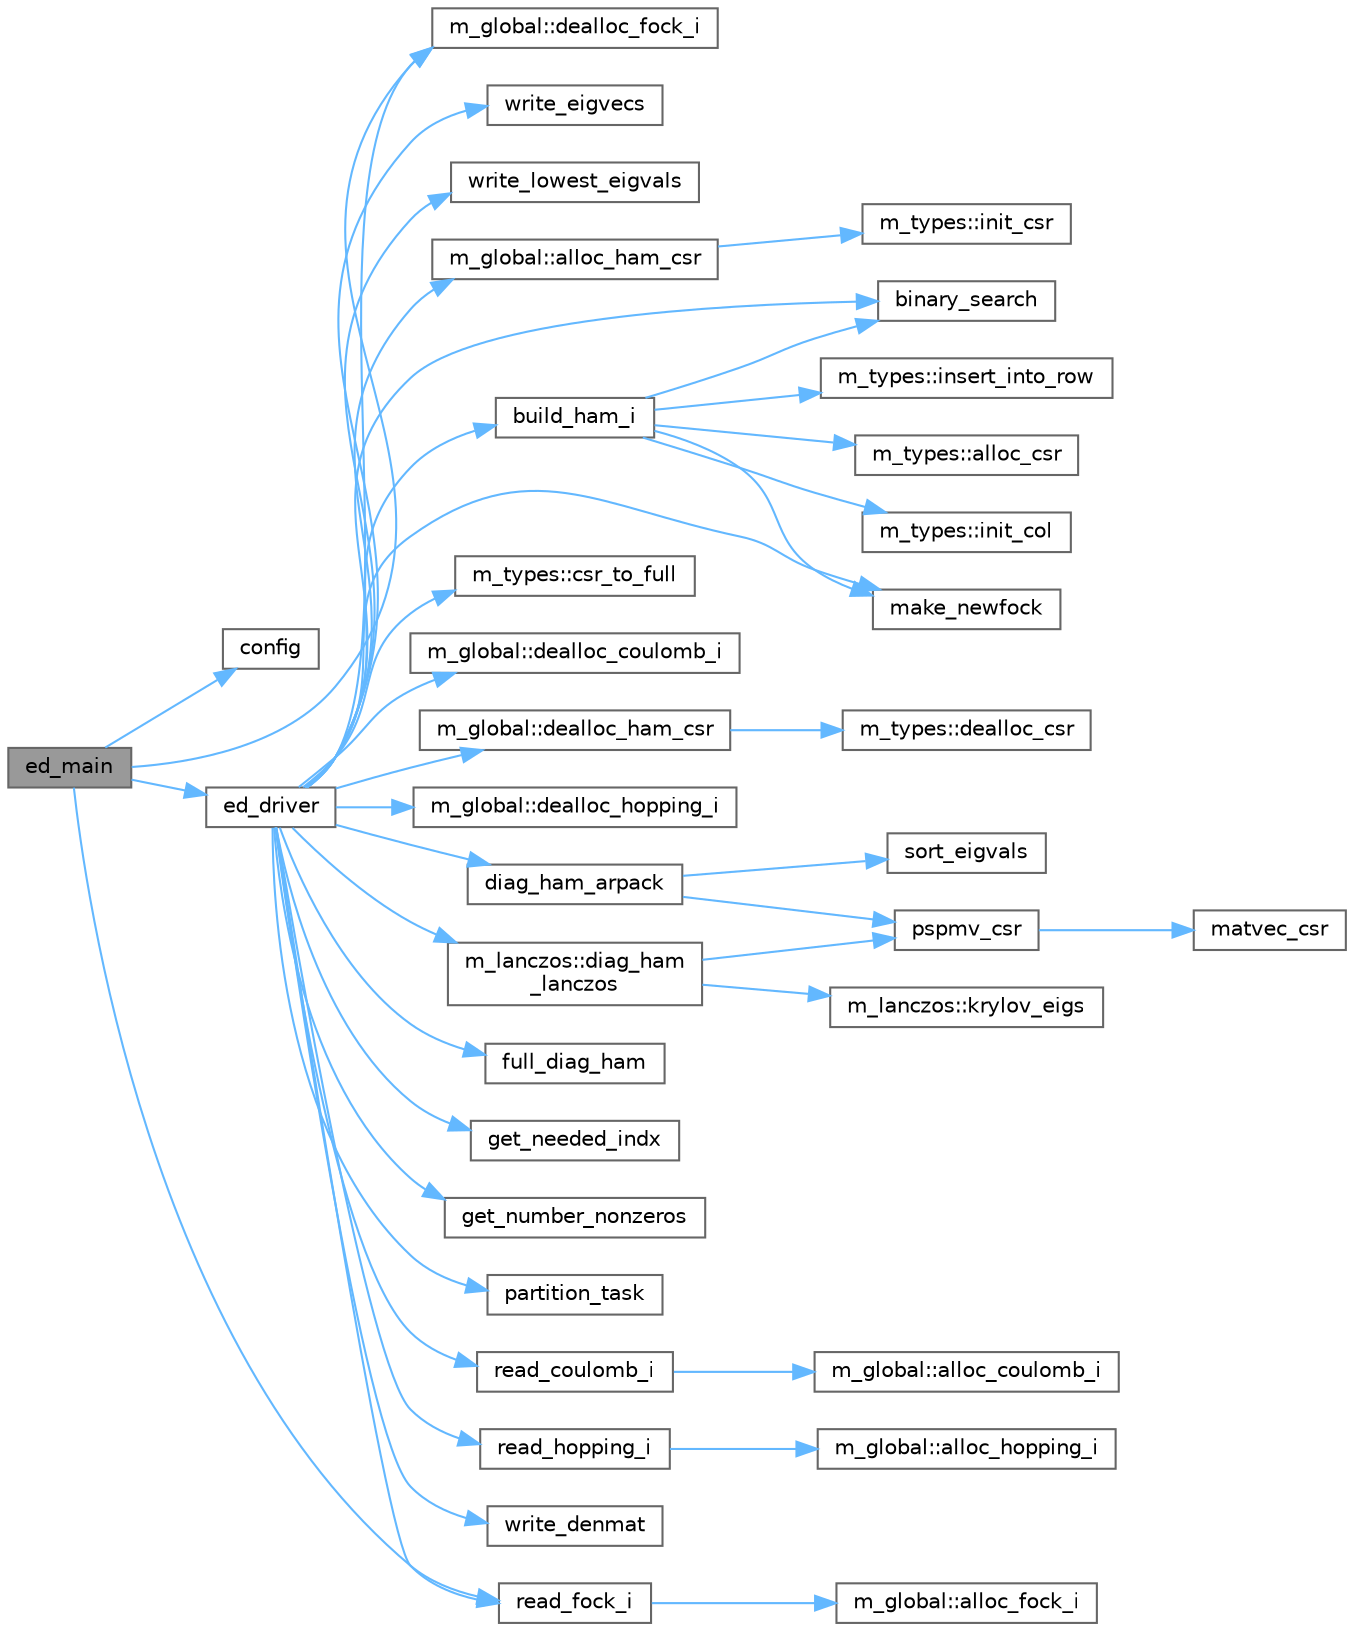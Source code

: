 digraph "ed_main"
{
 // LATEX_PDF_SIZE
  bgcolor="transparent";
  edge [fontname=Helvetica,fontsize=10,labelfontname=Helvetica,labelfontsize=10];
  node [fontname=Helvetica,fontsize=10,shape=box,height=0.2,width=0.4];
  rankdir="LR";
  Node1 [label="ed_main",height=0.2,width=0.4,color="gray40", fillcolor="grey60", style="filled", fontcolor="black",tooltip=" "];
  Node1 -> Node2 [color="steelblue1",style="solid"];
  Node2 [label="config",height=0.2,width=0.4,color="grey40", fillcolor="white", style="filled",URL="$io_8f90.html#ad477686ee760c61aabf02b2a025d1c00",tooltip=" "];
  Node1 -> Node3 [color="steelblue1",style="solid"];
  Node3 [label="m_global::dealloc_fock_i",height=0.2,width=0.4,color="grey40", fillcolor="white", style="filled",URL="$namespacem__global.html#aae0e281be12d46d02c1ffe5a09dff595",tooltip=" "];
  Node1 -> Node4 [color="steelblue1",style="solid"];
  Node4 [label="ed_driver",height=0.2,width=0.4,color="grey40", fillcolor="white", style="filled",URL="$ed__driver_8f90.html#a5706bd8bee60960fe8166de1870e47da",tooltip=" "];
  Node4 -> Node5 [color="steelblue1",style="solid"];
  Node5 [label="m_global::alloc_ham_csr",height=0.2,width=0.4,color="grey40", fillcolor="white", style="filled",URL="$namespacem__global.html#ac486dee39def24accd8484ff5c10f398",tooltip=" "];
  Node5 -> Node6 [color="steelblue1",style="solid"];
  Node6 [label="m_types::init_csr",height=0.2,width=0.4,color="grey40", fillcolor="white", style="filled",URL="$namespacem__types.html#a6fb75dff3efeb5e521c895f53b6bada8",tooltip=" "];
  Node4 -> Node7 [color="steelblue1",style="solid"];
  Node7 [label="binary_search",height=0.2,width=0.4,color="grey40", fillcolor="white", style="filled",URL="$utils_8f90.html#a93cc6914826eeda664bc64e4fa9cf5b6",tooltip=" "];
  Node4 -> Node8 [color="steelblue1",style="solid"];
  Node8 [label="build_ham_i",height=0.2,width=0.4,color="grey40", fillcolor="white", style="filled",URL="$ham_8f90.html#ade3ceb66467698b2fbc3cf275038e65f",tooltip=" "];
  Node8 -> Node9 [color="steelblue1",style="solid"];
  Node9 [label="m_types::alloc_csr",height=0.2,width=0.4,color="grey40", fillcolor="white", style="filled",URL="$namespacem__types.html#afa72812b21ac35564e90fb4e6b6a1823",tooltip=" "];
  Node8 -> Node7 [color="steelblue1",style="solid"];
  Node8 -> Node10 [color="steelblue1",style="solid"];
  Node10 [label="m_types::init_col",height=0.2,width=0.4,color="grey40", fillcolor="white", style="filled",URL="$namespacem__types.html#abd0ca5d73afb35c07d0d4adba445c6e8",tooltip=" "];
  Node8 -> Node11 [color="steelblue1",style="solid"];
  Node11 [label="m_types::insert_into_row",height=0.2,width=0.4,color="grey40", fillcolor="white", style="filled",URL="$namespacem__types.html#aec8d2008c4e184ec95db90ef2c9b2f36",tooltip=" "];
  Node8 -> Node12 [color="steelblue1",style="solid"];
  Node12 [label="make_newfock",height=0.2,width=0.4,color="grey40", fillcolor="white", style="filled",URL="$fock_8f90.html#a9289a6cfa0326c767c00a2ebb924e090",tooltip=" "];
  Node4 -> Node13 [color="steelblue1",style="solid"];
  Node13 [label="m_types::csr_to_full",height=0.2,width=0.4,color="grey40", fillcolor="white", style="filled",URL="$namespacem__types.html#a7f3bc30609b2ec6ee3fc6d7a3a773f64",tooltip=" "];
  Node4 -> Node14 [color="steelblue1",style="solid"];
  Node14 [label="m_global::dealloc_coulomb_i",height=0.2,width=0.4,color="grey40", fillcolor="white", style="filled",URL="$namespacem__global.html#a203a6977348493152adaff209b7bedf3",tooltip=" "];
  Node4 -> Node3 [color="steelblue1",style="solid"];
  Node4 -> Node15 [color="steelblue1",style="solid"];
  Node15 [label="m_global::dealloc_ham_csr",height=0.2,width=0.4,color="grey40", fillcolor="white", style="filled",URL="$namespacem__global.html#ae85787bd403e20fbfdea52a52ee71bbf",tooltip=" "];
  Node15 -> Node16 [color="steelblue1",style="solid"];
  Node16 [label="m_types::dealloc_csr",height=0.2,width=0.4,color="grey40", fillcolor="white", style="filled",URL="$namespacem__types.html#a42410e788a922622a857175aff3ba80e",tooltip=" "];
  Node4 -> Node17 [color="steelblue1",style="solid"];
  Node17 [label="m_global::dealloc_hopping_i",height=0.2,width=0.4,color="grey40", fillcolor="white", style="filled",URL="$namespacem__global.html#ab7241f1d9a1580a890c29583b227863e",tooltip=" "];
  Node4 -> Node18 [color="steelblue1",style="solid"];
  Node18 [label="diag_ham_arpack",height=0.2,width=0.4,color="grey40", fillcolor="white", style="filled",URL="$arpack_8f90.html#a51fff9de16f75ce1a28a479784615222",tooltip="Use parallel arpack to find a few lowest eigenstates of a large sparse Hamiltonian."];
  Node18 -> Node19 [color="steelblue1",style="solid"];
  Node19 [label="pspmv_csr",height=0.2,width=0.4,color="grey40", fillcolor="white", style="filled",URL="$spmv_8f90.html#a47c3d20e0ee5069ec953cf38a88660a9",tooltip=" "];
  Node19 -> Node20 [color="steelblue1",style="solid"];
  Node20 [label="matvec_csr",height=0.2,width=0.4,color="grey40", fillcolor="white", style="filled",URL="$spmv_8f90.html#a11a5912cf5999eee051513ecb31e6196",tooltip=" "];
  Node18 -> Node21 [color="steelblue1",style="solid"];
  Node21 [label="sort_eigvals",height=0.2,width=0.4,color="grey40", fillcolor="white", style="filled",URL="$utils_8f90.html#af15b4162539239a5bafa53b4ebf64115",tooltip=" "];
  Node4 -> Node22 [color="steelblue1",style="solid"];
  Node22 [label="m_lanczos::diag_ham\l_lanczos",height=0.2,width=0.4,color="grey40", fillcolor="white", style="filled",URL="$namespacem__lanczos.html#aed0cc19d3bbbb20cd6bb7065dd374050",tooltip=" "];
  Node22 -> Node23 [color="steelblue1",style="solid"];
  Node23 [label="m_lanczos::krylov_eigs",height=0.2,width=0.4,color="grey40", fillcolor="white", style="filled",URL="$namespacem__lanczos.html#a7d0da944adb4fd1a2676437f36c9599a",tooltip=" "];
  Node22 -> Node19 [color="steelblue1",style="solid"];
  Node4 -> Node24 [color="steelblue1",style="solid"];
  Node24 [label="full_diag_ham",height=0.2,width=0.4,color="grey40", fillcolor="white", style="filled",URL="$full__diag_8f90.html#a3435e3ee3d1006ed91bead332444a90a",tooltip=" "];
  Node4 -> Node25 [color="steelblue1",style="solid"];
  Node25 [label="get_needed_indx",height=0.2,width=0.4,color="grey40", fillcolor="white", style="filled",URL="$utils_8f90.html#aa7bc34ed020633677cc319cec33a321d",tooltip=" "];
  Node4 -> Node26 [color="steelblue1",style="solid"];
  Node26 [label="get_number_nonzeros",height=0.2,width=0.4,color="grey40", fillcolor="white", style="filled",URL="$utils_8f90.html#ac467c9e327a0a87c986c6edea2e67d0e",tooltip=" "];
  Node4 -> Node12 [color="steelblue1",style="solid"];
  Node4 -> Node27 [color="steelblue1",style="solid"];
  Node27 [label="partition_task",height=0.2,width=0.4,color="grey40", fillcolor="white", style="filled",URL="$utils_8f90.html#a5256ecd7fc3ffc6268aef71add5dc031",tooltip=" "];
  Node4 -> Node28 [color="steelblue1",style="solid"];
  Node28 [label="read_coulomb_i",height=0.2,width=0.4,color="grey40", fillcolor="white", style="filled",URL="$io_8f90.html#a0eeff768f4dfe8cf4113222bd7d15fce",tooltip=" "];
  Node28 -> Node29 [color="steelblue1",style="solid"];
  Node29 [label="m_global::alloc_coulomb_i",height=0.2,width=0.4,color="grey40", fillcolor="white", style="filled",URL="$namespacem__global.html#a16a5f8db766c1995922bfc4718da1683",tooltip=" "];
  Node4 -> Node30 [color="steelblue1",style="solid"];
  Node30 [label="read_fock_i",height=0.2,width=0.4,color="grey40", fillcolor="white", style="filled",URL="$io_8f90.html#a7db27cecc3aca80ca299aea361410c2b",tooltip=" "];
  Node30 -> Node31 [color="steelblue1",style="solid"];
  Node31 [label="m_global::alloc_fock_i",height=0.2,width=0.4,color="grey40", fillcolor="white", style="filled",URL="$namespacem__global.html#ab9c0c82d9f655338af0b27096d0d5688",tooltip=" "];
  Node4 -> Node32 [color="steelblue1",style="solid"];
  Node32 [label="read_hopping_i",height=0.2,width=0.4,color="grey40", fillcolor="white", style="filled",URL="$io_8f90.html#abdc5dadebaaded05442bd0ffb35f7de7",tooltip=" "];
  Node32 -> Node33 [color="steelblue1",style="solid"];
  Node33 [label="m_global::alloc_hopping_i",height=0.2,width=0.4,color="grey40", fillcolor="white", style="filled",URL="$namespacem__global.html#a8b989d262fa492de9c94bc56ad2714a3",tooltip=" "];
  Node4 -> Node34 [color="steelblue1",style="solid"];
  Node34 [label="write_denmat",height=0.2,width=0.4,color="grey40", fillcolor="white", style="filled",URL="$io_8f90.html#ac8b1106484d79ae26f519f98da975de4",tooltip=" "];
  Node4 -> Node35 [color="steelblue1",style="solid"];
  Node35 [label="write_eigvecs",height=0.2,width=0.4,color="grey40", fillcolor="white", style="filled",URL="$io_8f90.html#a072c1ed8260e7c0797fa4b7e8aa2818d",tooltip=" "];
  Node4 -> Node36 [color="steelblue1",style="solid"];
  Node36 [label="write_lowest_eigvals",height=0.2,width=0.4,color="grey40", fillcolor="white", style="filled",URL="$io_8f90.html#a64795979090e27f2d26d9a2ccdd08d5e",tooltip=" "];
  Node1 -> Node30 [color="steelblue1",style="solid"];
}
